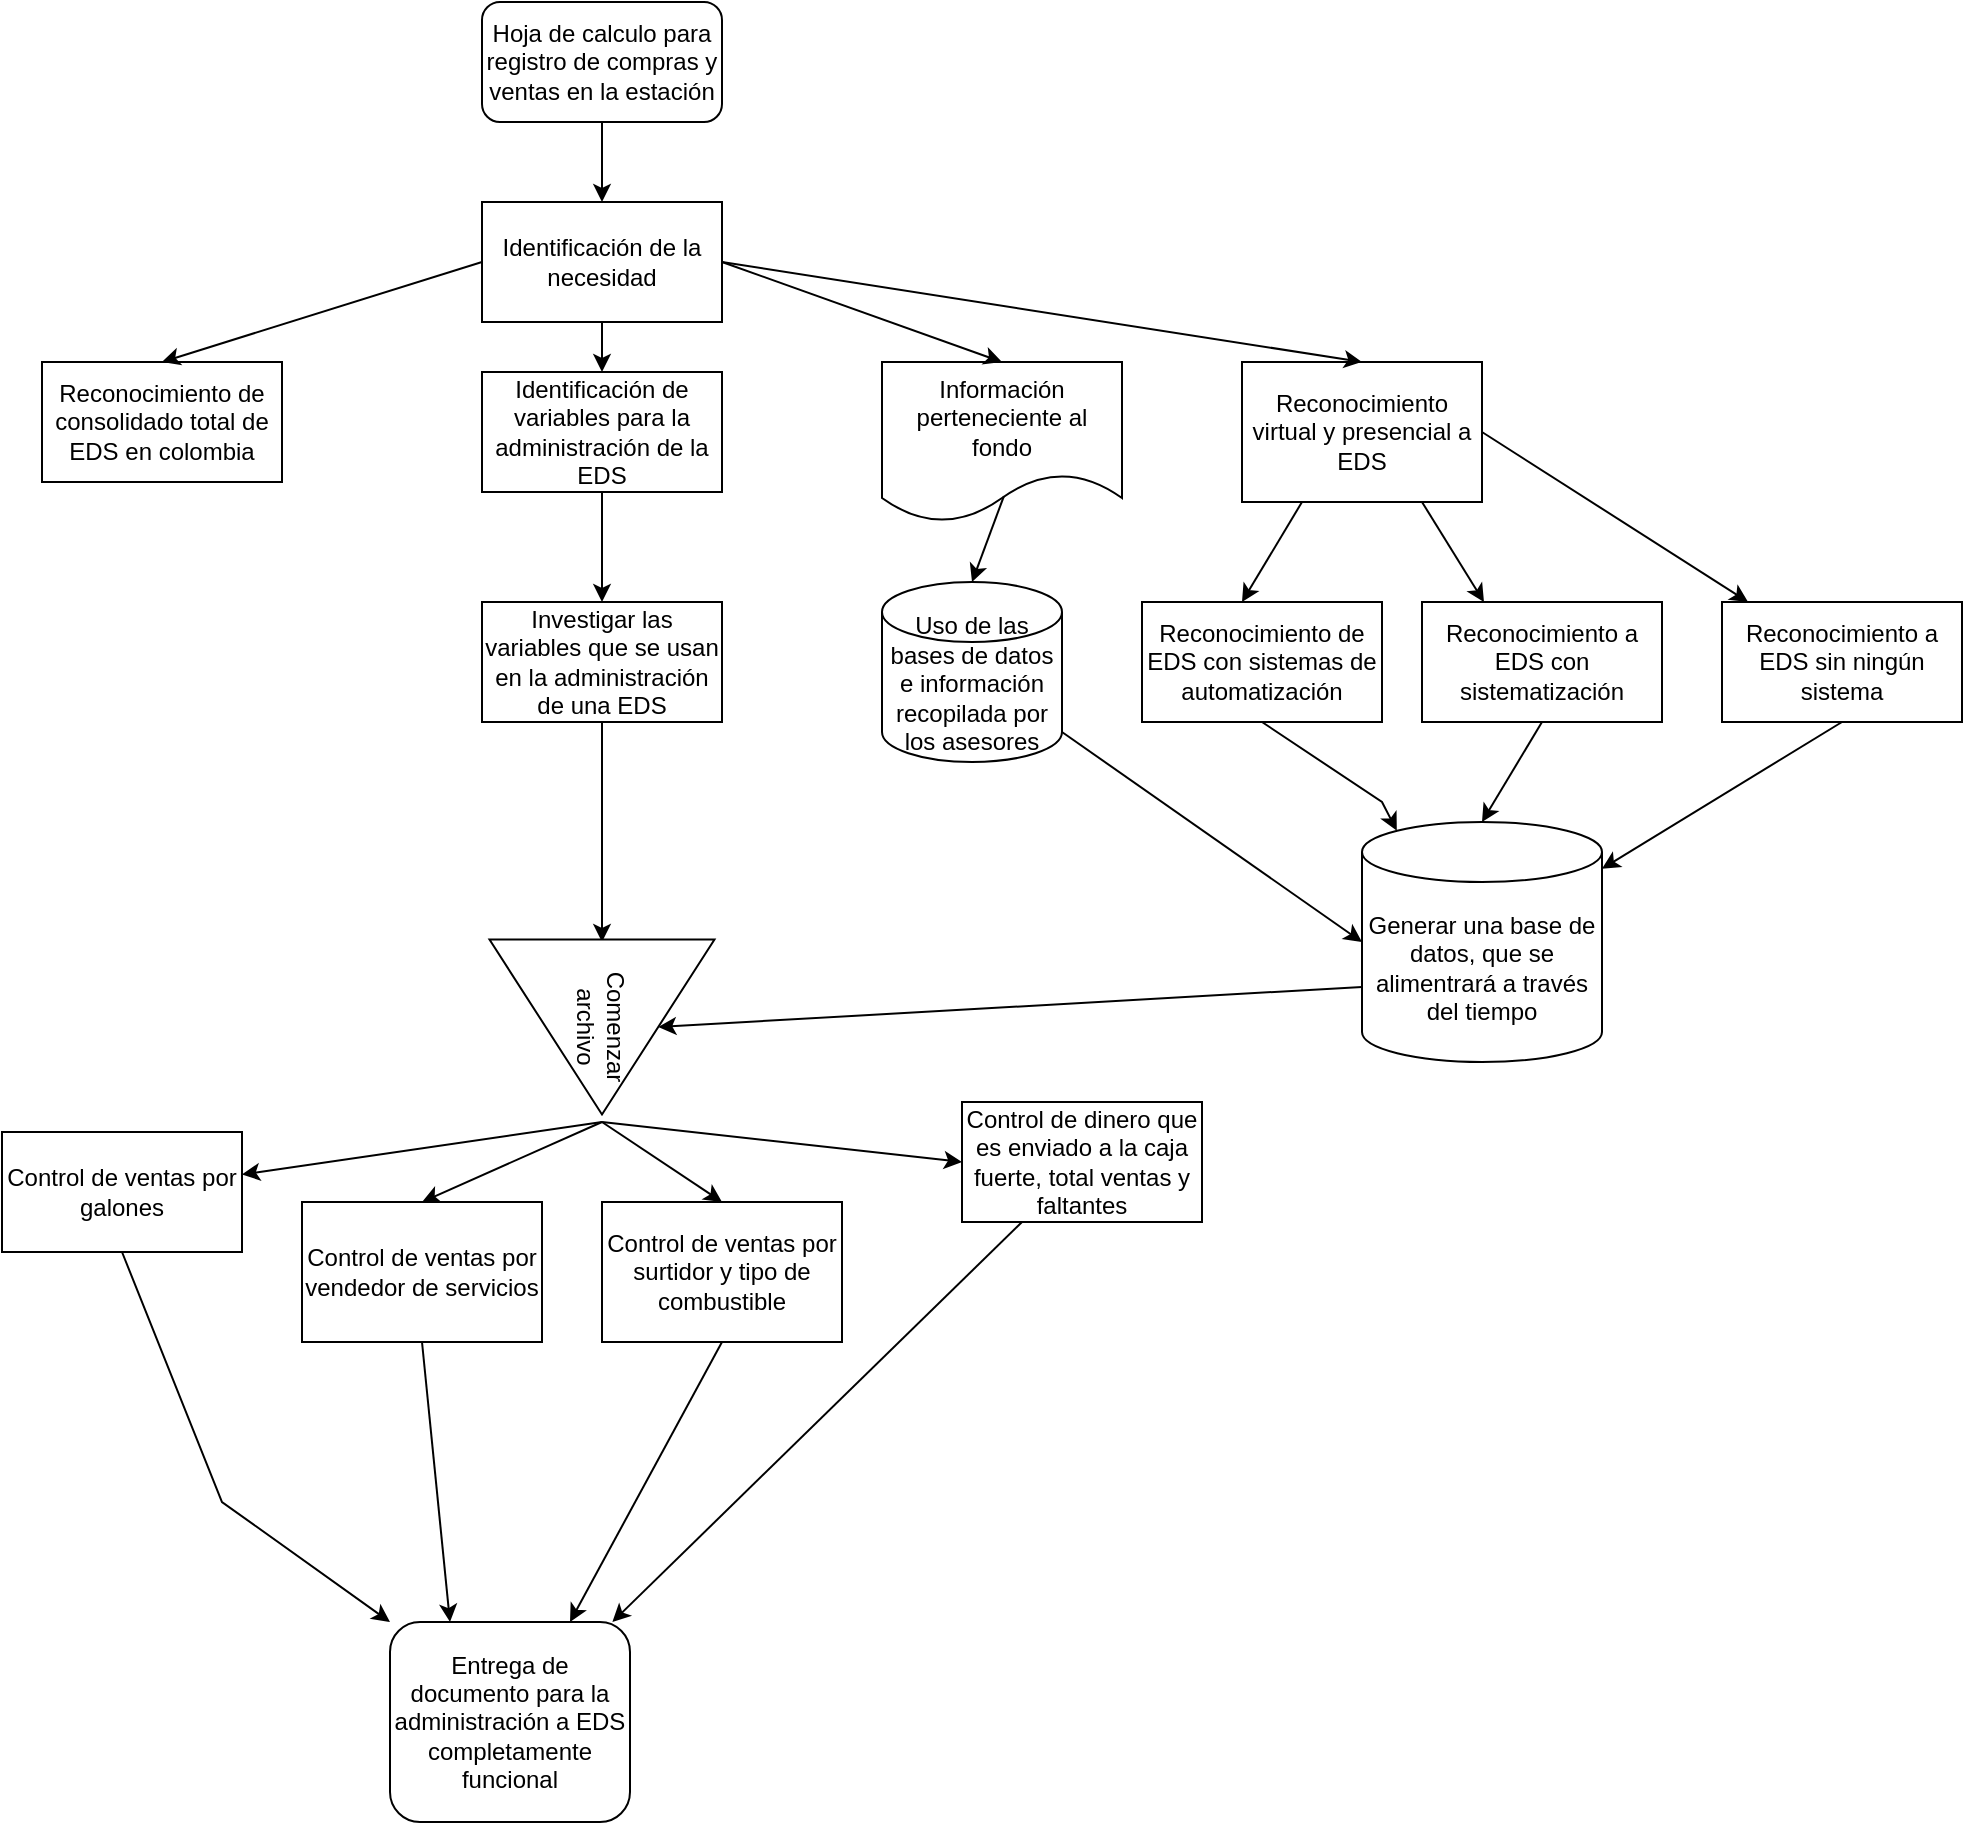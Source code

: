 <mxfile version="15.8.3" type="device"><diagram id="lIP8Tfkqu7BzXNpN4Sai" name="Page-1"><mxGraphModel dx="1021" dy="572" grid="1" gridSize="10" guides="1" tooltips="1" connect="1" arrows="1" fold="1" page="1" pageScale="1" pageWidth="827" pageHeight="1169" math="0" shadow="0"><root><mxCell id="0"/><mxCell id="1" parent="0"/><mxCell id="4_rVU4LzQu3QX_74sc9U-3" value="Hoja de calculo para registro de compras y ventas en la estación" style="rounded=1;whiteSpace=wrap;html=1;" vertex="1" parent="1"><mxGeometry x="340" y="20" width="120" height="60" as="geometry"/></mxCell><mxCell id="4_rVU4LzQu3QX_74sc9U-4" value="" style="endArrow=classic;html=1;rounded=0;exitX=0.5;exitY=1;exitDx=0;exitDy=0;" edge="1" parent="1" source="4_rVU4LzQu3QX_74sc9U-3"><mxGeometry width="50" height="50" relative="1" as="geometry"><mxPoint x="390" y="180" as="sourcePoint"/><mxPoint x="400" y="120" as="targetPoint"/></mxGeometry></mxCell><mxCell id="4_rVU4LzQu3QX_74sc9U-5" value="Identificación de la necesidad" style="rounded=0;whiteSpace=wrap;html=1;" vertex="1" parent="1"><mxGeometry x="340" y="120" width="120" height="60" as="geometry"/></mxCell><mxCell id="4_rVU4LzQu3QX_74sc9U-6" value="Información perteneciente al fondo" style="shape=document;whiteSpace=wrap;html=1;boundedLbl=1;" vertex="1" parent="1"><mxGeometry x="540" y="200" width="120" height="80" as="geometry"/></mxCell><mxCell id="4_rVU4LzQu3QX_74sc9U-7" value="" style="endArrow=classic;html=1;rounded=0;entryX=0.5;entryY=0;entryDx=0;entryDy=0;exitX=1;exitY=0.5;exitDx=0;exitDy=0;" edge="1" parent="1" source="4_rVU4LzQu3QX_74sc9U-5" target="4_rVU4LzQu3QX_74sc9U-6"><mxGeometry width="50" height="50" relative="1" as="geometry"><mxPoint x="390" y="170" as="sourcePoint"/><mxPoint x="440" y="120" as="targetPoint"/></mxGeometry></mxCell><mxCell id="4_rVU4LzQu3QX_74sc9U-8" value="Reconocimiento virtual y presencial a EDS" style="rounded=0;whiteSpace=wrap;html=1;" vertex="1" parent="1"><mxGeometry x="720" y="200" width="120" height="70" as="geometry"/></mxCell><mxCell id="4_rVU4LzQu3QX_74sc9U-9" value="" style="endArrow=classic;html=1;rounded=0;entryX=0.5;entryY=0;entryDx=0;entryDy=0;exitX=1;exitY=0.5;exitDx=0;exitDy=0;" edge="1" parent="1" source="4_rVU4LzQu3QX_74sc9U-5" target="4_rVU4LzQu3QX_74sc9U-8"><mxGeometry width="50" height="50" relative="1" as="geometry"><mxPoint x="390" y="160" as="sourcePoint"/><mxPoint x="440" y="110" as="targetPoint"/></mxGeometry></mxCell><mxCell id="4_rVU4LzQu3QX_74sc9U-11" value="" style="endArrow=classic;html=1;rounded=0;exitX=0.5;exitY=1;exitDx=0;exitDy=0;" edge="1" parent="1" source="4_rVU4LzQu3QX_74sc9U-5"><mxGeometry width="50" height="50" relative="1" as="geometry"><mxPoint x="450" y="240" as="sourcePoint"/><mxPoint x="400" y="205" as="targetPoint"/></mxGeometry></mxCell><mxCell id="4_rVU4LzQu3QX_74sc9U-12" value="" style="endArrow=classic;html=1;rounded=0;exitX=0.25;exitY=1;exitDx=0;exitDy=0;" edge="1" parent="1" source="4_rVU4LzQu3QX_74sc9U-8"><mxGeometry width="50" height="50" relative="1" as="geometry"><mxPoint x="450" y="240" as="sourcePoint"/><mxPoint x="720" y="320" as="targetPoint"/></mxGeometry></mxCell><mxCell id="4_rVU4LzQu3QX_74sc9U-13" value="" style="endArrow=classic;html=1;rounded=0;exitX=0.75;exitY=1;exitDx=0;exitDy=0;" edge="1" parent="1" source="4_rVU4LzQu3QX_74sc9U-8"><mxGeometry width="50" height="50" relative="1" as="geometry"><mxPoint x="450" y="240" as="sourcePoint"/><mxPoint x="841" y="320" as="targetPoint"/></mxGeometry></mxCell><mxCell id="4_rVU4LzQu3QX_74sc9U-14" value="Reconocimiento de EDS con sistemas de automatización" style="rounded=0;whiteSpace=wrap;html=1;" vertex="1" parent="1"><mxGeometry x="670" y="320" width="120" height="60" as="geometry"/></mxCell><mxCell id="4_rVU4LzQu3QX_74sc9U-15" value="Reconocimiento a EDS con sistematización" style="rounded=0;whiteSpace=wrap;html=1;" vertex="1" parent="1"><mxGeometry x="810" y="320" width="120" height="60" as="geometry"/></mxCell><mxCell id="4_rVU4LzQu3QX_74sc9U-16" value="" style="endArrow=classic;html=1;rounded=0;exitX=1;exitY=0.5;exitDx=0;exitDy=0;" edge="1" parent="1" source="4_rVU4LzQu3QX_74sc9U-8" target="4_rVU4LzQu3QX_74sc9U-17"><mxGeometry width="50" height="50" relative="1" as="geometry"><mxPoint x="490" y="410" as="sourcePoint"/><mxPoint x="996" y="360" as="targetPoint"/></mxGeometry></mxCell><mxCell id="4_rVU4LzQu3QX_74sc9U-17" value="Reconocimiento a EDS sin ningún sistema" style="rounded=0;whiteSpace=wrap;html=1;" vertex="1" parent="1"><mxGeometry x="960" y="320" width="120" height="60" as="geometry"/></mxCell><mxCell id="4_rVU4LzQu3QX_74sc9U-18" value="Reconocimiento de consolidado total de EDS en colombia" style="rounded=0;whiteSpace=wrap;html=1;" vertex="1" parent="1"><mxGeometry x="120" y="200" width="120" height="60" as="geometry"/></mxCell><mxCell id="4_rVU4LzQu3QX_74sc9U-19" value="" style="endArrow=classic;html=1;rounded=0;exitX=0;exitY=0.5;exitDx=0;exitDy=0;entryX=0.5;entryY=0;entryDx=0;entryDy=0;" edge="1" parent="1" source="4_rVU4LzQu3QX_74sc9U-5" target="4_rVU4LzQu3QX_74sc9U-18"><mxGeometry width="50" height="50" relative="1" as="geometry"><mxPoint x="540" y="280" as="sourcePoint"/><mxPoint x="590" y="230" as="targetPoint"/></mxGeometry></mxCell><mxCell id="4_rVU4LzQu3QX_74sc9U-20" value="Identificación de variables para la administración de la EDS" style="rounded=0;whiteSpace=wrap;html=1;" vertex="1" parent="1"><mxGeometry x="340" y="205" width="120" height="60" as="geometry"/></mxCell><mxCell id="4_rVU4LzQu3QX_74sc9U-21" value="Uso de las bases de datos e información recopilada por los asesores&lt;br&gt;&lt;br&gt;" style="shape=cylinder3;whiteSpace=wrap;html=1;boundedLbl=1;backgroundOutline=1;size=15;" vertex="1" parent="1"><mxGeometry x="540" y="310" width="90" height="90" as="geometry"/></mxCell><mxCell id="4_rVU4LzQu3QX_74sc9U-22" value="" style="endArrow=classic;html=1;rounded=0;exitX=0.508;exitY=0.838;exitDx=0;exitDy=0;exitPerimeter=0;entryX=0.5;entryY=0;entryDx=0;entryDy=0;entryPerimeter=0;" edge="1" parent="1" source="4_rVU4LzQu3QX_74sc9U-6" target="4_rVU4LzQu3QX_74sc9U-21"><mxGeometry width="50" height="50" relative="1" as="geometry"><mxPoint x="430" y="370" as="sourcePoint"/><mxPoint x="480" y="320" as="targetPoint"/></mxGeometry></mxCell><mxCell id="4_rVU4LzQu3QX_74sc9U-23" value="Investigar las variables que se usan en la administración de una EDS" style="rounded=0;whiteSpace=wrap;html=1;" vertex="1" parent="1"><mxGeometry x="340" y="320" width="120" height="60" as="geometry"/></mxCell><mxCell id="4_rVU4LzQu3QX_74sc9U-24" value="" style="endArrow=classic;html=1;rounded=0;exitX=0.5;exitY=1;exitDx=0;exitDy=0;entryX=0.5;entryY=0;entryDx=0;entryDy=0;" edge="1" parent="1" source="4_rVU4LzQu3QX_74sc9U-20" target="4_rVU4LzQu3QX_74sc9U-23"><mxGeometry width="50" height="50" relative="1" as="geometry"><mxPoint x="430" y="330" as="sourcePoint"/><mxPoint x="480" y="280" as="targetPoint"/></mxGeometry></mxCell><mxCell id="4_rVU4LzQu3QX_74sc9U-25" value="" style="endArrow=classic;html=1;rounded=0;exitX=0.5;exitY=1;exitDx=0;exitDy=0;entryX=0.145;entryY=0;entryDx=0;entryDy=4.35;entryPerimeter=0;" edge="1" parent="1" source="4_rVU4LzQu3QX_74sc9U-14" target="4_rVU4LzQu3QX_74sc9U-28"><mxGeometry width="50" height="50" relative="1" as="geometry"><mxPoint x="700" y="410" as="sourcePoint"/><mxPoint x="830" y="440" as="targetPoint"/><Array as="points"><mxPoint x="790" y="420"/></Array></mxGeometry></mxCell><mxCell id="4_rVU4LzQu3QX_74sc9U-26" value="" style="endArrow=classic;html=1;rounded=0;exitX=0.5;exitY=1;exitDx=0;exitDy=0;entryX=0.5;entryY=0;entryDx=0;entryDy=0;entryPerimeter=0;" edge="1" parent="1" source="4_rVU4LzQu3QX_74sc9U-15" target="4_rVU4LzQu3QX_74sc9U-28"><mxGeometry width="50" height="50" relative="1" as="geometry"><mxPoint x="700" y="410" as="sourcePoint"/><mxPoint x="830" y="440" as="targetPoint"/></mxGeometry></mxCell><mxCell id="4_rVU4LzQu3QX_74sc9U-27" value="" style="endArrow=classic;html=1;rounded=0;exitX=0.5;exitY=1;exitDx=0;exitDy=0;" edge="1" parent="1" source="4_rVU4LzQu3QX_74sc9U-17" target="4_rVU4LzQu3QX_74sc9U-28"><mxGeometry width="50" height="50" relative="1" as="geometry"><mxPoint x="700" y="410" as="sourcePoint"/><mxPoint x="840" y="440" as="targetPoint"/></mxGeometry></mxCell><mxCell id="4_rVU4LzQu3QX_74sc9U-28" value="Generar una base de datos, que se alimentrará a través del tiempo" style="shape=cylinder3;whiteSpace=wrap;html=1;boundedLbl=1;backgroundOutline=1;size=15;" vertex="1" parent="1"><mxGeometry x="780" y="430" width="120" height="120" as="geometry"/></mxCell><mxCell id="4_rVU4LzQu3QX_74sc9U-29" value="" style="endArrow=classic;html=1;rounded=0;exitX=1;exitY=1;exitDx=0;exitDy=-15;exitPerimeter=0;entryX=0;entryY=0.5;entryDx=0;entryDy=0;entryPerimeter=0;" edge="1" parent="1" source="4_rVU4LzQu3QX_74sc9U-21" target="4_rVU4LzQu3QX_74sc9U-28"><mxGeometry width="50" height="50" relative="1" as="geometry"><mxPoint x="700" y="380" as="sourcePoint"/><mxPoint x="750" y="330" as="targetPoint"/></mxGeometry></mxCell><mxCell id="4_rVU4LzQu3QX_74sc9U-30" value="" style="endArrow=classic;html=1;rounded=0;exitX=0;exitY=0;exitDx=0;exitDy=82.5;exitPerimeter=0;entryX=0.5;entryY=0;entryDx=0;entryDy=0;" edge="1" parent="1" source="4_rVU4LzQu3QX_74sc9U-28" target="4_rVU4LzQu3QX_74sc9U-45"><mxGeometry width="50" height="50" relative="1" as="geometry"><mxPoint x="560" y="480" as="sourcePoint"/><mxPoint x="460" y="535" as="targetPoint"/><Array as="points"/></mxGeometry></mxCell><mxCell id="4_rVU4LzQu3QX_74sc9U-31" value="" style="endArrow=classic;html=1;rounded=0;exitX=0.5;exitY=1;exitDx=0;exitDy=0;" edge="1" parent="1" source="4_rVU4LzQu3QX_74sc9U-23"><mxGeometry width="50" height="50" relative="1" as="geometry"><mxPoint x="560" y="480" as="sourcePoint"/><mxPoint x="400" y="490" as="targetPoint"/></mxGeometry></mxCell><mxCell id="4_rVU4LzQu3QX_74sc9U-34" value="" style="endArrow=classic;html=1;rounded=0;exitX=0.5;exitY=1;exitDx=0;exitDy=0;" edge="1" parent="1" target="4_rVU4LzQu3QX_74sc9U-35"><mxGeometry width="50" height="50" relative="1" as="geometry"><mxPoint x="400" y="580" as="sourcePoint"/><mxPoint x="400" y="640" as="targetPoint"/></mxGeometry></mxCell><mxCell id="4_rVU4LzQu3QX_74sc9U-35" value="Control de ventas por galones" style="rounded=0;whiteSpace=wrap;html=1;" vertex="1" parent="1"><mxGeometry x="100" y="585" width="120" height="60" as="geometry"/></mxCell><mxCell id="4_rVU4LzQu3QX_74sc9U-36" value="" style="endArrow=classic;html=1;rounded=0;exitX=0.5;exitY=1;exitDx=0;exitDy=0;entryX=0.5;entryY=0;entryDx=0;entryDy=0;" edge="1" parent="1" target="4_rVU4LzQu3QX_74sc9U-39"><mxGeometry width="50" height="50" relative="1" as="geometry"><mxPoint x="400" y="580" as="sourcePoint"/><mxPoint x="310" y="600" as="targetPoint"/></mxGeometry></mxCell><mxCell id="4_rVU4LzQu3QX_74sc9U-37" value="" style="endArrow=classic;html=1;rounded=0;" edge="1" parent="1"><mxGeometry width="50" height="50" relative="1" as="geometry"><mxPoint x="400" y="580" as="sourcePoint"/><mxPoint x="460" y="620" as="targetPoint"/></mxGeometry></mxCell><mxCell id="4_rVU4LzQu3QX_74sc9U-38" value="" style="endArrow=classic;html=1;rounded=0;exitX=0.5;exitY=1;exitDx=0;exitDy=0;" edge="1" parent="1"><mxGeometry width="50" height="50" relative="1" as="geometry"><mxPoint x="400" y="580" as="sourcePoint"/><mxPoint x="580" y="600" as="targetPoint"/></mxGeometry></mxCell><mxCell id="4_rVU4LzQu3QX_74sc9U-39" value="Control de ventas por vendedor de servicios" style="rounded=0;whiteSpace=wrap;html=1;" vertex="1" parent="1"><mxGeometry x="250" y="620" width="120" height="70" as="geometry"/></mxCell><mxCell id="4_rVU4LzQu3QX_74sc9U-42" value="Control de dinero que es enviado a la caja fuerte, total ventas y faltantes" style="rounded=0;whiteSpace=wrap;html=1;" vertex="1" parent="1"><mxGeometry x="580" y="570" width="120" height="60" as="geometry"/></mxCell><mxCell id="4_rVU4LzQu3QX_74sc9U-43" value="Control de ventas por surtidor y tipo de combustible" style="rounded=0;whiteSpace=wrap;html=1;" vertex="1" parent="1"><mxGeometry x="400" y="620" width="120" height="70" as="geometry"/></mxCell><mxCell id="4_rVU4LzQu3QX_74sc9U-44" value="" style="endArrow=classic;html=1;rounded=0;exitX=0.5;exitY=1;exitDx=0;exitDy=0;" edge="1" parent="1" source="4_rVU4LzQu3QX_74sc9U-35"><mxGeometry width="50" height="50" relative="1" as="geometry"><mxPoint x="590" y="720" as="sourcePoint"/><mxPoint x="294" y="830" as="targetPoint"/><Array as="points"><mxPoint x="210" y="770"/></Array></mxGeometry></mxCell><mxCell id="4_rVU4LzQu3QX_74sc9U-45" value="Comenzar archivo" style="triangle;whiteSpace=wrap;html=1;rotation=90;" vertex="1" parent="1"><mxGeometry x="356.25" y="476.25" width="87.5" height="112.5" as="geometry"/></mxCell><mxCell id="4_rVU4LzQu3QX_74sc9U-48" value="" style="endArrow=classic;html=1;rounded=0;exitX=0.5;exitY=1;exitDx=0;exitDy=0;entryX=0.25;entryY=0;entryDx=0;entryDy=0;" edge="1" parent="1" source="4_rVU4LzQu3QX_74sc9U-39" target="4_rVU4LzQu3QX_74sc9U-51"><mxGeometry width="50" height="50" relative="1" as="geometry"><mxPoint x="590" y="670" as="sourcePoint"/><mxPoint x="320" y="800" as="targetPoint"/></mxGeometry></mxCell><mxCell id="4_rVU4LzQu3QX_74sc9U-49" value="" style="endArrow=classic;html=1;rounded=0;exitX=0.5;exitY=1;exitDx=0;exitDy=0;entryX=0.75;entryY=0;entryDx=0;entryDy=0;" edge="1" parent="1" source="4_rVU4LzQu3QX_74sc9U-43" target="4_rVU4LzQu3QX_74sc9U-51"><mxGeometry width="50" height="50" relative="1" as="geometry"><mxPoint x="590" y="670" as="sourcePoint"/><mxPoint x="420" y="790" as="targetPoint"/></mxGeometry></mxCell><mxCell id="4_rVU4LzQu3QX_74sc9U-50" value="" style="endArrow=classic;html=1;rounded=0;exitX=0.25;exitY=1;exitDx=0;exitDy=0;" edge="1" parent="1" source="4_rVU4LzQu3QX_74sc9U-42" target="4_rVU4LzQu3QX_74sc9U-51"><mxGeometry width="50" height="50" relative="1" as="geometry"><mxPoint x="590" y="670" as="sourcePoint"/><mxPoint x="450" y="810" as="targetPoint"/></mxGeometry></mxCell><mxCell id="4_rVU4LzQu3QX_74sc9U-51" value="Entrega de documento para la administración a EDS completamente funcional" style="rounded=1;whiteSpace=wrap;html=1;" vertex="1" parent="1"><mxGeometry x="294" y="830" width="120" height="100" as="geometry"/></mxCell></root></mxGraphModel></diagram></mxfile>